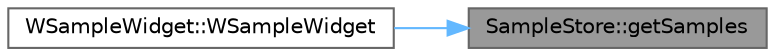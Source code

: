 digraph "SampleStore::getSamples"
{
 // LATEX_PDF_SIZE
  bgcolor="transparent";
  edge [fontname=Helvetica,fontsize=10,labelfontname=Helvetica,labelfontsize=10];
  node [fontname=Helvetica,fontsize=10,shape=box,height=0.2,width=0.4];
  rankdir="RL";
  Node1 [id="Node000001",label="SampleStore::getSamples",height=0.2,width=0.4,color="gray40", fillcolor="grey60", style="filled", fontcolor="black",tooltip=" "];
  Node1 -> Node2 [id="edge1_Node000001_Node000002",dir="back",color="steelblue1",style="solid",tooltip=" "];
  Node2 [id="Node000002",label="WSampleWidget::WSampleWidget",height=0.2,width=0.4,color="grey40", fillcolor="white", style="filled",URL="$class_w_sample_widget.html#a29c0d2ce88960e8ac0ddea11449ebbf4",tooltip=" "];
}
